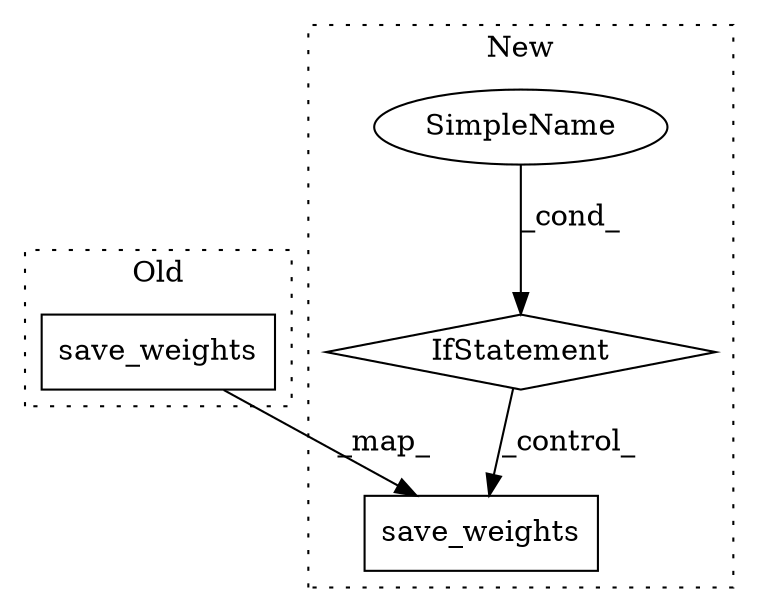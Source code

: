 digraph G {
subgraph cluster0 {
1 [label="save_weights" a="32" s="28608,28647" l="13,1" shape="box"];
label = "Old";
style="dotted";
}
subgraph cluster1 {
2 [label="save_weights" a="32" s="31417,31456" l="13,1" shape="box"];
3 [label="IfStatement" a="25" s="31382,31400" l="4,2" shape="diamond"];
4 [label="SimpleName" a="42" s="" l="" shape="ellipse"];
label = "New";
style="dotted";
}
1 -> 2 [label="_map_"];
3 -> 2 [label="_control_"];
4 -> 3 [label="_cond_"];
}